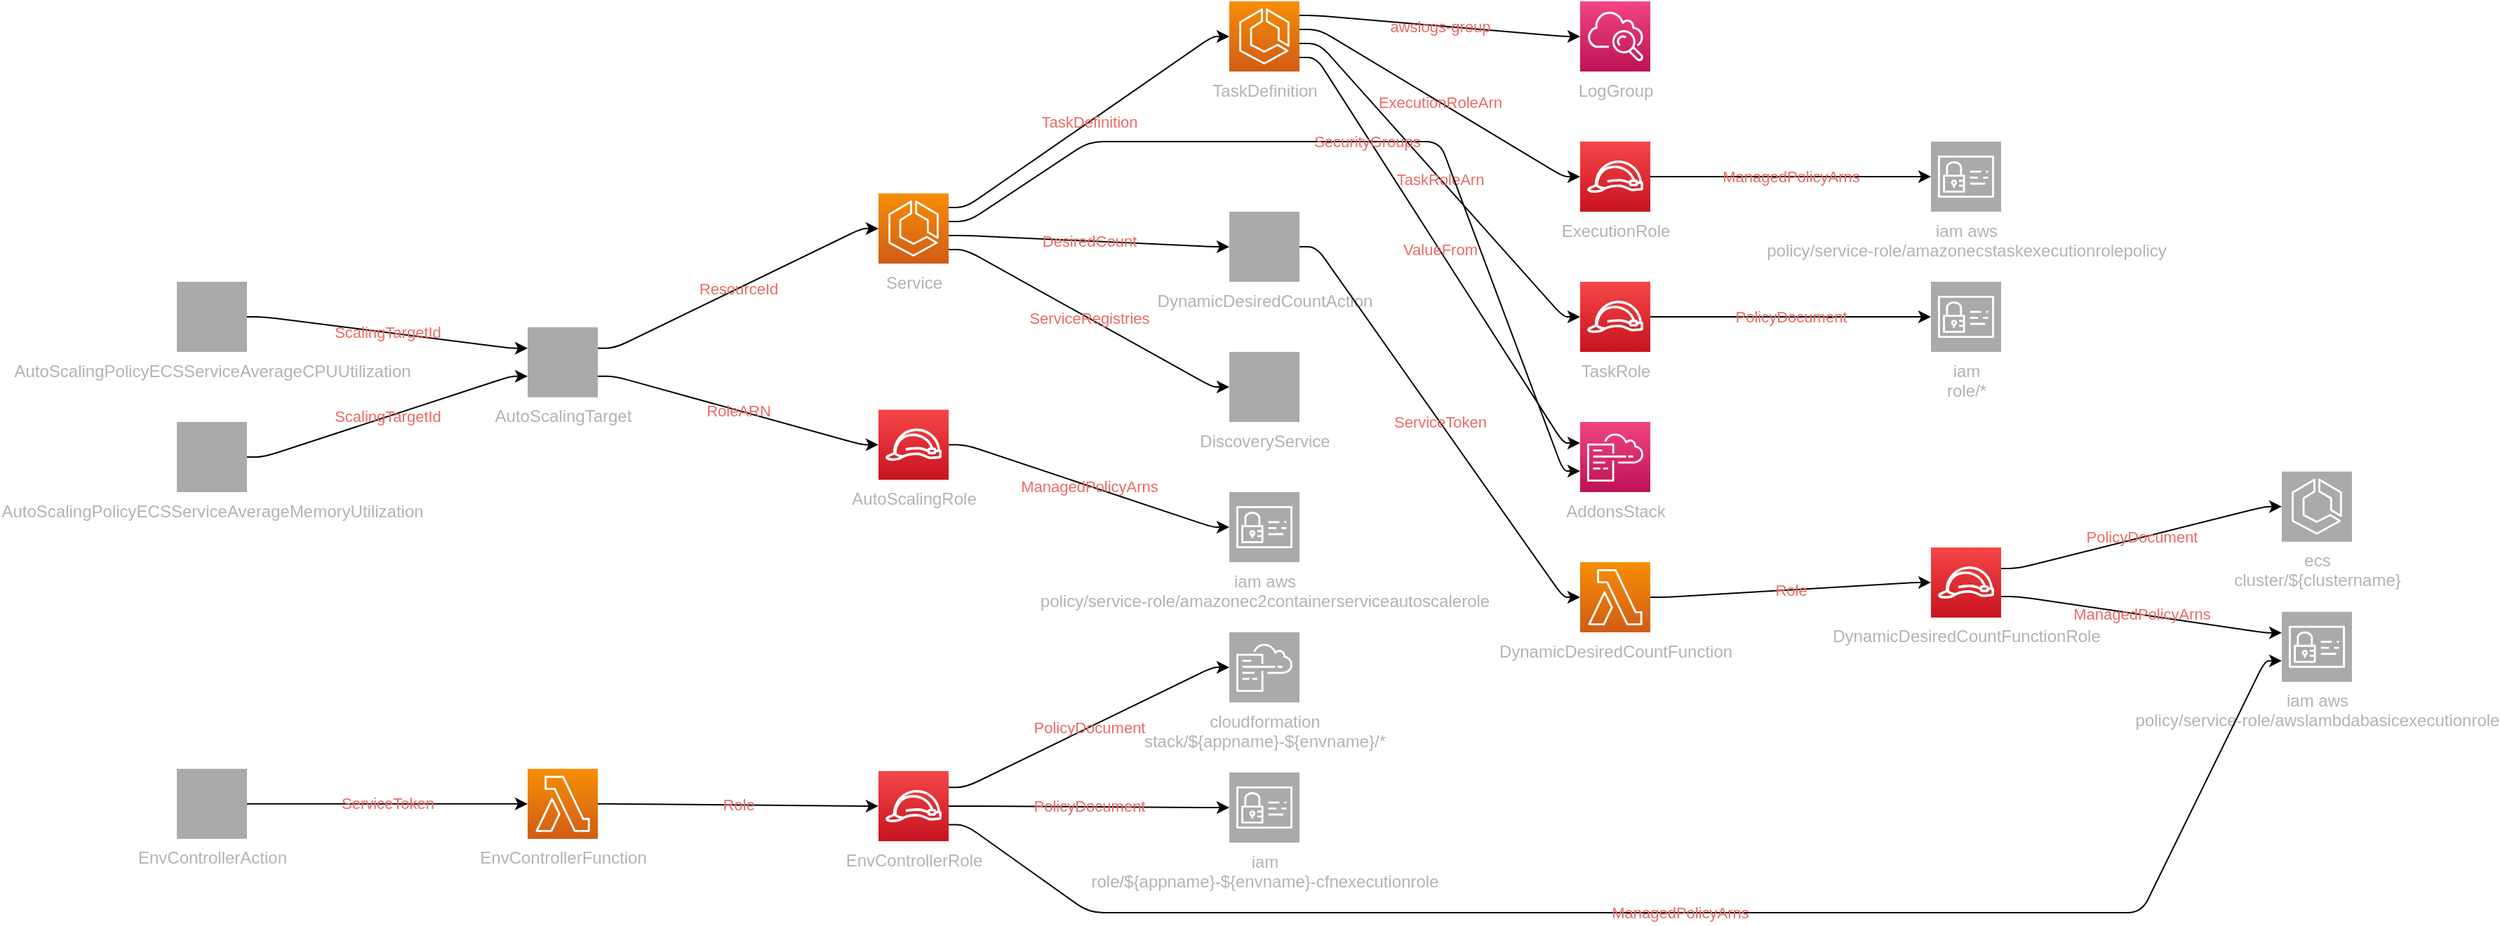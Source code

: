 <mxfile version="13.1.3" pages="2">
            <diagram id="diagramid" name="Diagram">
              <mxGraphModel><root><mxCell id="0"/><mxCell id="1" parent="0"/><mxCell id="2" value="LogGroup" style="outlineConnect=0;fontColor=#B3B3B3;gradientColor=#F34482;gradientDirection=north;fillColor=#BC1356;strokeColor=#ffffff;dashed=0;verticalLabelPosition=bottom;verticalAlign=top;align=center;html=1;fontSize=12;fontStyle=0;aspect=fixed;shape=mxgraph.aws4.resourceIcon;resIcon=mxgraph.aws4.cloudwatch;" vertex="1" parent="1"><mxGeometry x="1000" width="50" height="50" as="geometry"/></mxCell><mxCell id="3" value="TaskDefinition" style="outlineConnect=0;fontColor=#B3B3B3;gradientColor=#F78E04;gradientDirection=north;fillColor=#D05C17;strokeColor=#ffffff;dashed=0;verticalLabelPosition=bottom;verticalAlign=top;align=center;html=1;fontSize=12;fontStyle=0;aspect=fixed;shape=mxgraph.aws4.resourceIcon;resIcon=mxgraph.aws4.ecs;" vertex="1" parent="1"><mxGeometry x="750" width="50" height="50" as="geometry"/></mxCell><mxCell id="4" value="ExecutionRole" style="outlineConnect=0;fontColor=#B3B3B3;gradientColor=#F54749;gradientDirection=north;fillColor=#C7131F;strokeColor=#ffffff;dashed=0;verticalLabelPosition=bottom;verticalAlign=top;align=center;html=1;fontSize=12;fontStyle=0;aspect=fixed;shape=mxgraph.aws4.resourceIcon;resIcon=mxgraph.aws4.role;" vertex="1" parent="1"><mxGeometry x="1000" y="100" width="50" height="50" as="geometry"/></mxCell><mxCell id="5" value="TaskRole" style="outlineConnect=0;fontColor=#B3B3B3;gradientColor=#F54749;gradientDirection=north;fillColor=#C7131F;strokeColor=#ffffff;dashed=0;verticalLabelPosition=bottom;verticalAlign=top;align=center;html=1;fontSize=12;fontStyle=0;aspect=fixed;shape=mxgraph.aws4.resourceIcon;resIcon=mxgraph.aws4.role;" vertex="1" parent="1"><mxGeometry x="1000" y="200" width="50" height="50" as="geometry"/></mxCell><mxCell id="6" value="DiscoveryService" style="outlineConnect=0;fontColor=#B3B3B3;gradientColor=#aaaaaa;gradientDirection=north;fillColor=#aaaaaa;strokeColor=#ffffff;dashed=0;verticalLabelPosition=bottom;verticalAlign=top;align=center;html=1;fontSize=12;fontStyle=0;aspect=fixed;shape=mxgraph.aws4.resourceIcon;resIcon=mxgraph.aws4.servicediscovery;" vertex="1" parent="1"><mxGeometry x="750" y="250" width="50" height="50" as="geometry"/></mxCell><mxCell id="7" value="DynamicDesiredCountAction" style="outlineConnect=0;fontColor=#B3B3B3;gradientColor=#aaaaaa;gradientDirection=north;fillColor=#aaaaaa;strokeColor=#ffffff;dashed=0;verticalLabelPosition=bottom;verticalAlign=top;align=center;html=1;fontSize=12;fontStyle=0;aspect=fixed;shape=mxgraph.aws4.resourceIcon;resIcon=mxgraph.aws4.dynamicdesiredcountfunction;" vertex="1" parent="1"><mxGeometry x="750" y="150" width="50" height="50" as="geometry"/></mxCell><mxCell id="8" value="DynamicDesiredCountFunction" style="outlineConnect=0;fontColor=#B3B3B3;gradientColor=#F78E04;gradientDirection=north;fillColor=#D05C17;strokeColor=#ffffff;dashed=0;verticalLabelPosition=bottom;verticalAlign=top;align=center;html=1;fontSize=12;fontStyle=0;aspect=fixed;shape=mxgraph.aws4.resourceIcon;resIcon=mxgraph.aws4.lambda;" vertex="1" parent="1"><mxGeometry x="1000" y="400" width="50" height="50" as="geometry"/></mxCell><mxCell id="9" value="DynamicDesiredCountFunctionRole" style="outlineConnect=0;fontColor=#B3B3B3;gradientColor=#F54749;gradientDirection=north;fillColor=#C7131F;strokeColor=#ffffff;dashed=0;verticalLabelPosition=bottom;verticalAlign=top;align=center;html=1;fontSize=12;fontStyle=0;aspect=fixed;shape=mxgraph.aws4.resourceIcon;resIcon=mxgraph.aws4.role;" vertex="1" parent="1"><mxGeometry x="1250" y="389.468" width="50" height="50" as="geometry"/></mxCell><mxCell id="10" value="AutoScalingRole" style="outlineConnect=0;fontColor=#B3B3B3;gradientColor=#F54749;gradientDirection=north;fillColor=#C7131F;strokeColor=#ffffff;dashed=0;verticalLabelPosition=bottom;verticalAlign=top;align=center;html=1;fontSize=12;fontStyle=0;aspect=fixed;shape=mxgraph.aws4.resourceIcon;resIcon=mxgraph.aws4.role;" vertex="1" parent="1"><mxGeometry x="500" y="291.188" width="50" height="50" as="geometry"/></mxCell><mxCell id="11" value="AutoScalingTarget" style="outlineConnect=0;fontColor=#B3B3B3;gradientColor=#aaaaaa;gradientDirection=north;fillColor=#aaaaaa;strokeColor=#ffffff;dashed=0;verticalLabelPosition=bottom;verticalAlign=top;align=center;html=1;fontSize=12;fontStyle=0;aspect=fixed;shape=mxgraph.aws4.resourceIcon;resIcon=mxgraph.aws4.applicationautoscaling;" vertex="1" parent="1"><mxGeometry x="250" y="232.375" width="50" height="50" as="geometry"/></mxCell><mxCell id="12" value="AutoScalingPolicyECSServiceAverageCPUUtilization" style="outlineConnect=0;fontColor=#B3B3B3;gradientColor=#aaaaaa;gradientDirection=north;fillColor=#aaaaaa;strokeColor=#ffffff;dashed=0;verticalLabelPosition=bottom;verticalAlign=top;align=center;html=1;fontSize=12;fontStyle=0;aspect=fixed;shape=mxgraph.aws4.resourceIcon;resIcon=mxgraph.aws4.applicationautoscaling;" vertex="1" parent="1"><mxGeometry y="200" width="50" height="50" as="geometry"/></mxCell><mxCell id="13" value="AutoScalingPolicyECSServiceAverageMemoryUtilization" style="outlineConnect=0;fontColor=#B3B3B3;gradientColor=#aaaaaa;gradientDirection=north;fillColor=#aaaaaa;strokeColor=#ffffff;dashed=0;verticalLabelPosition=bottom;verticalAlign=top;align=center;html=1;fontSize=12;fontStyle=0;aspect=fixed;shape=mxgraph.aws4.resourceIcon;resIcon=mxgraph.aws4.applicationautoscaling;" vertex="1" parent="1"><mxGeometry y="300" width="50" height="50" as="geometry"/></mxCell><mxCell id="14" value="Service" style="outlineConnect=0;fontColor=#B3B3B3;gradientColor=#F78E04;gradientDirection=north;fillColor=#D05C17;strokeColor=#ffffff;dashed=0;verticalLabelPosition=bottom;verticalAlign=top;align=center;html=1;fontSize=12;fontStyle=0;aspect=fixed;shape=mxgraph.aws4.resourceIcon;resIcon=mxgraph.aws4.ecs;" vertex="1" parent="1"><mxGeometry x="500" y="137" width="50" height="50" as="geometry"/></mxCell><mxCell id="15" value="AddonsStack" style="outlineConnect=0;fontColor=#B3B3B3;gradientColor=#F34482;gradientDirection=north;fillColor=#BC1356;strokeColor=#ffffff;dashed=0;verticalLabelPosition=bottom;verticalAlign=top;align=center;html=1;fontSize=12;fontStyle=0;aspect=fixed;shape=mxgraph.aws4.resourceIcon;resIcon=mxgraph.aws4.cloudformation;" vertex="1" parent="1"><mxGeometry x="1000" y="300" width="50" height="50" as="geometry"/></mxCell><mxCell id="16" value="EnvControllerAction" style="outlineConnect=0;fontColor=#B3B3B3;gradientColor=#aaaaaa;gradientDirection=north;fillColor=#aaaaaa;strokeColor=#ffffff;dashed=0;verticalLabelPosition=bottom;verticalAlign=top;align=center;html=1;fontSize=12;fontStyle=0;aspect=fixed;shape=mxgraph.aws4.resourceIcon;resIcon=mxgraph.aws4.envcontrollerfunction;" vertex="1" parent="1"><mxGeometry y="547.392" width="50" height="50" as="geometry"/></mxCell><mxCell id="17" value="EnvControllerFunction" style="outlineConnect=0;fontColor=#B3B3B3;gradientColor=#F78E04;gradientDirection=north;fillColor=#D05C17;strokeColor=#ffffff;dashed=0;verticalLabelPosition=bottom;verticalAlign=top;align=center;html=1;fontSize=12;fontStyle=0;aspect=fixed;shape=mxgraph.aws4.resourceIcon;resIcon=mxgraph.aws4.lambda;" vertex="1" parent="1"><mxGeometry x="250" y="547.392" width="50" height="50" as="geometry"/></mxCell><mxCell id="18" value="EnvControllerRole" style="outlineConnect=0;fontColor=#B3B3B3;gradientColor=#F54749;gradientDirection=north;fillColor=#C7131F;strokeColor=#ffffff;dashed=0;verticalLabelPosition=bottom;verticalAlign=top;align=center;html=1;fontSize=12;fontStyle=0;aspect=fixed;shape=mxgraph.aws4.resourceIcon;resIcon=mxgraph.aws4.role;" vertex="1" parent="1"><mxGeometry x="500" y="548.957" width="50" height="50" as="geometry"/></mxCell><mxCell id="19" value="iam  aws&#xA;policy/service-role/amazonecstaskexecutionrolepolicy" style="outlineConnect=0;fontColor=#B3B3B3;gradientColor=#aaaaaa;gradientDirection=north;fillColor=#aaaaaa;strokeColor=#ffffff;dashed=0;verticalLabelPosition=bottom;verticalAlign=top;align=center;html=1;fontSize=12;fontStyle=0;aspect=fixed;shape=mxgraph.aws4.resourceIcon;resIcon=mxgraph.aws4.identity_and_access_management;" vertex="1" parent="1"><mxGeometry x="1250" y="100" width="50" height="50" as="geometry"/></mxCell><mxCell id="20" value="iam  &#xA;role/*" style="outlineConnect=0;fontColor=#B3B3B3;gradientColor=#aaaaaa;gradientDirection=north;fillColor=#aaaaaa;strokeColor=#ffffff;dashed=0;verticalLabelPosition=bottom;verticalAlign=top;align=center;html=1;fontSize=12;fontStyle=0;aspect=fixed;shape=mxgraph.aws4.resourceIcon;resIcon=mxgraph.aws4.identity_and_access_management;" vertex="1" parent="1"><mxGeometry x="1250" y="200" width="50" height="50" as="geometry"/></mxCell><mxCell id="21" value="iam  aws&#xA;policy/service-role/awslambdabasicexecutionrole" style="outlineConnect=0;fontColor=#B3B3B3;gradientColor=#aaaaaa;gradientDirection=north;fillColor=#aaaaaa;strokeColor=#ffffff;dashed=0;verticalLabelPosition=bottom;verticalAlign=top;align=center;html=1;fontSize=12;fontStyle=0;aspect=fixed;shape=mxgraph.aws4.resourceIcon;resIcon=mxgraph.aws4.identity_and_access_management;" vertex="1" parent="1"><mxGeometry x="1500" y="435.359" width="50" height="50" as="geometry"/></mxCell><mxCell id="22" value="ecs  &#xA;cluster/${clustername}" style="outlineConnect=0;fontColor=#B3B3B3;gradientColor=#aaaaaa;gradientDirection=north;fillColor=#aaaaaa;strokeColor=#ffffff;dashed=0;verticalLabelPosition=bottom;verticalAlign=top;align=center;html=1;fontSize=12;fontStyle=0;aspect=fixed;shape=mxgraph.aws4.resourceIcon;resIcon=mxgraph.aws4.ecs;" vertex="1" parent="1"><mxGeometry x="1500" y="335.359" width="50" height="50" as="geometry"/></mxCell><mxCell id="23" value="iam  aws&#xA;policy/service-role/amazonec2containerserviceautoscalerole" style="outlineConnect=0;fontColor=#B3B3B3;gradientColor=#aaaaaa;gradientDirection=north;fillColor=#aaaaaa;strokeColor=#ffffff;dashed=0;verticalLabelPosition=bottom;verticalAlign=top;align=center;html=1;fontSize=12;fontStyle=0;aspect=fixed;shape=mxgraph.aws4.resourceIcon;resIcon=mxgraph.aws4.identity_and_access_management;" vertex="1" parent="1"><mxGeometry x="750" y="350" width="50" height="50" as="geometry"/></mxCell><mxCell id="24" value="cloudformation  &#xA;stack/${appname}-${envname}/*" style="outlineConnect=0;fontColor=#B3B3B3;gradientColor=#aaaaaa;gradientDirection=north;fillColor=#aaaaaa;strokeColor=#ffffff;dashed=0;verticalLabelPosition=bottom;verticalAlign=top;align=center;html=1;fontSize=12;fontStyle=0;aspect=fixed;shape=mxgraph.aws4.resourceIcon;resIcon=mxgraph.aws4.cloudformation;" vertex="1" parent="1"><mxGeometry x="750" y="450" width="50" height="50" as="geometry"/></mxCell><mxCell id="25" value="iam  &#xA;role/${appname}-${envname}-cfnexecutionrole" style="outlineConnect=0;fontColor=#B3B3B3;gradientColor=#aaaaaa;gradientDirection=north;fillColor=#aaaaaa;strokeColor=#ffffff;dashed=0;verticalLabelPosition=bottom;verticalAlign=top;align=center;html=1;fontSize=12;fontStyle=0;aspect=fixed;shape=mxgraph.aws4.resourceIcon;resIcon=mxgraph.aws4.identity_and_access_management;" vertex="1" parent="1"><mxGeometry x="750" y="550" width="50" height="50" as="geometry"/></mxCell><mxCell id="LogGroup|TaskDefinition" value="awslogs-group" style="edgeStyle=orthogonalEdgeStyle;rounded=1;orthogonalLoop=1;jettySize=auto;html=1;labelBackgroundColor=none;fontColor=#EA6B66;noEdgeStyle=1;orthogonal=1;" edge="1" parent="1" source="3" target="2"><mxGeometry relative="1" as="geometry"><Array as="points"><mxPoint x="812" y="10"/><mxPoint x="988" y="25"/></Array></mxGeometry></mxCell><mxCell id="ExecutionRole|TaskDefinition" value="ExecutionRoleArn" style="edgeStyle=orthogonalEdgeStyle;rounded=1;orthogonalLoop=1;jettySize=auto;html=1;labelBackgroundColor=none;fontColor=#EA6B66;noEdgeStyle=1;orthogonal=1;" edge="1" parent="1" source="3" target="4"><mxGeometry relative="1" as="geometry"><Array as="points"><mxPoint x="814" y="20"/><mxPoint x="988" y="125"/></Array></mxGeometry></mxCell><mxCell id="TaskRole|TaskDefinition" value="TaskRoleArn" style="edgeStyle=orthogonalEdgeStyle;rounded=1;orthogonalLoop=1;jettySize=auto;html=1;labelBackgroundColor=none;fontColor=#EA6B66;noEdgeStyle=1;orthogonal=1;" edge="1" parent="1" source="3" target="5"><mxGeometry relative="1" as="geometry"><Array as="points"><mxPoint x="814" y="30"/><mxPoint x="988" y="225"/></Array></mxGeometry></mxCell><mxCell id="AddonsStack|TaskDefinition" value="ValueFrom" style="edgeStyle=orthogonalEdgeStyle;rounded=1;orthogonalLoop=1;jettySize=auto;html=1;labelBackgroundColor=none;fontColor=#EA6B66;noEdgeStyle=1;orthogonal=1;" edge="1" parent="1" source="3" target="15"><mxGeometry relative="1" as="geometry"><Array as="points"><mxPoint x="812" y="40"/><mxPoint x="988" y="315"/></Array></mxGeometry></mxCell><mxCell id="iam  aws&#xA;policy/service-role/amazonecstaskexecutionrolepolicy|ExecutionRole" value="ManagedPolicyArns" style="edgeStyle=orthogonalEdgeStyle;rounded=1;orthogonalLoop=1;jettySize=auto;html=1;labelBackgroundColor=none;fontColor=#EA6B66;noEdgeStyle=1;orthogonal=1;" edge="1" parent="1" source="4" target="19"><mxGeometry relative="1" as="geometry"><Array as="points"><mxPoint x="1062" y="125"/><mxPoint x="1238" y="125"/></Array></mxGeometry></mxCell><mxCell id="iam  &#xA;role/*|TaskRole" value="PolicyDocument" style="edgeStyle=orthogonalEdgeStyle;rounded=1;orthogonalLoop=1;jettySize=auto;html=1;labelBackgroundColor=none;fontColor=#EA6B66;noEdgeStyle=1;orthogonal=1;" edge="1" parent="1" source="5" target="20"><mxGeometry relative="1" as="geometry"><Array as="points"><mxPoint x="1062" y="225"/><mxPoint x="1238" y="225"/></Array></mxGeometry></mxCell><mxCell id="DynamicDesiredCountFunction|DynamicDesiredCountAction" value="ServiceToken" style="edgeStyle=orthogonalEdgeStyle;rounded=1;orthogonalLoop=1;jettySize=auto;html=1;labelBackgroundColor=none;fontColor=#EA6B66;noEdgeStyle=1;orthogonal=1;" edge="1" parent="1" source="7" target="8"><mxGeometry relative="1" as="geometry"><Array as="points"><mxPoint x="812" y="175"/><mxPoint x="988" y="425"/></Array></mxGeometry></mxCell><mxCell id="DynamicDesiredCountFunctionRole|DynamicDesiredCountFunction" value="Role" style="edgeStyle=orthogonalEdgeStyle;rounded=1;orthogonalLoop=1;jettySize=auto;html=1;labelBackgroundColor=none;fontColor=#EA6B66;noEdgeStyle=1;orthogonal=1;" edge="1" parent="1" source="8" target="9"><mxGeometry relative="1" as="geometry"><Array as="points"><mxPoint x="1062" y="425"/><mxPoint x="1238" y="414.468"/></Array></mxGeometry></mxCell><mxCell id="iam  aws&#xA;policy/service-role/awslambdabasicexecutionrole|DynamicDesiredCountFunctionRole" value="ManagedPolicyArns" style="edgeStyle=orthogonalEdgeStyle;rounded=1;orthogonalLoop=1;jettySize=auto;html=1;labelBackgroundColor=none;fontColor=#EA6B66;noEdgeStyle=1;orthogonal=1;" edge="1" parent="1" source="9" target="21"><mxGeometry relative="1" as="geometry"><Array as="points"><mxPoint x="1312" y="424.468"/><mxPoint x="1488" y="450.359"/></Array></mxGeometry></mxCell><mxCell id="ecs  &#xA;cluster/${clustername}|DynamicDesiredCountFunctionRole" value="PolicyDocument" style="edgeStyle=orthogonalEdgeStyle;rounded=1;orthogonalLoop=1;jettySize=auto;html=1;labelBackgroundColor=none;fontColor=#EA6B66;noEdgeStyle=1;orthogonal=1;" edge="1" parent="1" source="9" target="22"><mxGeometry relative="1" as="geometry"><Array as="points"><mxPoint x="1312" y="404.468"/><mxPoint x="1488" y="360.359"/></Array></mxGeometry></mxCell><mxCell id="iam  aws&#xA;policy/service-role/amazonec2containerserviceautoscalerole|AutoScalingRole" value="ManagedPolicyArns" style="edgeStyle=orthogonalEdgeStyle;rounded=1;orthogonalLoop=1;jettySize=auto;html=1;labelBackgroundColor=none;fontColor=#EA6B66;noEdgeStyle=1;orthogonal=1;" edge="1" parent="1" source="10" target="23"><mxGeometry relative="1" as="geometry"><Array as="points"><mxPoint x="562" y="316.188"/><mxPoint x="738" y="375"/></Array></mxGeometry></mxCell><mxCell id="Service|AutoScalingTarget" value="ResourceId" style="edgeStyle=orthogonalEdgeStyle;rounded=1;orthogonalLoop=1;jettySize=auto;html=1;labelBackgroundColor=none;fontColor=#EA6B66;noEdgeStyle=1;orthogonal=1;" edge="1" parent="1" source="11" target="14"><mxGeometry relative="1" as="geometry"><Array as="points"><mxPoint x="312" y="247.375"/><mxPoint x="488" y="162"/></Array></mxGeometry></mxCell><mxCell id="AutoScalingRole|AutoScalingTarget" value="RoleARN" style="edgeStyle=orthogonalEdgeStyle;rounded=1;orthogonalLoop=1;jettySize=auto;html=1;labelBackgroundColor=none;fontColor=#EA6B66;noEdgeStyle=1;orthogonal=1;" edge="1" parent="1" source="11" target="10"><mxGeometry relative="1" as="geometry"><Array as="points"><mxPoint x="312" y="267.375"/><mxPoint x="488" y="316.188"/></Array></mxGeometry></mxCell><mxCell id="AutoScalingTarget|AutoScalingPolicyECSServiceAverageCPUUtilization" value="ScalingTargetId" style="edgeStyle=orthogonalEdgeStyle;rounded=1;orthogonalLoop=1;jettySize=auto;html=1;labelBackgroundColor=none;fontColor=#EA6B66;noEdgeStyle=1;orthogonal=1;" edge="1" parent="1" source="12" target="11"><mxGeometry relative="1" as="geometry"><Array as="points"><mxPoint x="62" y="225"/><mxPoint x="238" y="247.375"/></Array></mxGeometry></mxCell><mxCell id="AutoScalingTarget|AutoScalingPolicyECSServiceAverageMemoryUtilization" value="ScalingTargetId" style="edgeStyle=orthogonalEdgeStyle;rounded=1;orthogonalLoop=1;jettySize=auto;html=1;labelBackgroundColor=none;fontColor=#EA6B66;noEdgeStyle=1;orthogonal=1;" edge="1" parent="1" source="13" target="11"><mxGeometry relative="1" as="geometry"><Array as="points"><mxPoint x="62" y="325"/><mxPoint x="238" y="267.375"/></Array></mxGeometry></mxCell><mxCell id="TaskDefinition|Service" value="TaskDefinition" style="edgeStyle=orthogonalEdgeStyle;rounded=1;orthogonalLoop=1;jettySize=auto;html=1;labelBackgroundColor=none;fontColor=#EA6B66;noEdgeStyle=1;orthogonal=1;" edge="1" parent="1" source="14" target="3"><mxGeometry relative="1" as="geometry"><Array as="points"><mxPoint x="562" y="147"/><mxPoint x="738" y="25"/></Array></mxGeometry></mxCell><mxCell id="DynamicDesiredCountAction|Service" value="DesiredCount" style="edgeStyle=orthogonalEdgeStyle;rounded=1;orthogonalLoop=1;jettySize=auto;html=1;labelBackgroundColor=none;fontColor=#EA6B66;noEdgeStyle=1;orthogonal=1;" edge="1" parent="1" source="14" target="7"><mxGeometry relative="1" as="geometry"><Array as="points"><mxPoint x="564" y="167"/><mxPoint x="738" y="175"/></Array></mxGeometry></mxCell><mxCell id="AddonsStack|Service" value="SecurityGroups" style="edgeStyle=orthogonalEdgeStyle;rounded=1;orthogonalLoop=1;jettySize=auto;html=1;labelBackgroundColor=none;fontColor=#EA6B66;noEdgeStyle=1;orthogonal=1;" edge="1" parent="1" source="14" target="15"><mxGeometry relative="1" as="geometry"><Array as="points"><mxPoint x="564" y="157"/><mxPoint x="650" y="100"/><mxPoint x="900" y="100"/><mxPoint x="988" y="335"/></Array></mxGeometry></mxCell><mxCell id="DiscoveryService|Service" value="ServiceRegistries" style="edgeStyle=orthogonalEdgeStyle;rounded=1;orthogonalLoop=1;jettySize=auto;html=1;labelBackgroundColor=none;fontColor=#EA6B66;noEdgeStyle=1;orthogonal=1;" edge="1" parent="1" source="14" target="6"><mxGeometry relative="1" as="geometry"><Array as="points"><mxPoint x="562" y="177"/><mxPoint x="738" y="275"/></Array></mxGeometry></mxCell><mxCell id="EnvControllerFunction|EnvControllerAction" value="ServiceToken" style="edgeStyle=orthogonalEdgeStyle;rounded=1;orthogonalLoop=1;jettySize=auto;html=1;labelBackgroundColor=none;fontColor=#EA6B66;noEdgeStyle=1;orthogonal=1;" edge="1" parent="1" source="16" target="17"><mxGeometry relative="1" as="geometry"><Array as="points"><mxPoint x="62" y="572.392"/><mxPoint x="238" y="572.392"/></Array></mxGeometry></mxCell><mxCell id="EnvControllerRole|EnvControllerFunction" value="Role" style="edgeStyle=orthogonalEdgeStyle;rounded=1;orthogonalLoop=1;jettySize=auto;html=1;labelBackgroundColor=none;fontColor=#EA6B66;noEdgeStyle=1;orthogonal=1;" edge="1" parent="1" source="17" target="18"><mxGeometry relative="1" as="geometry"><Array as="points"><mxPoint x="312" y="572.392"/><mxPoint x="488" y="573.957"/></Array></mxGeometry></mxCell><mxCell id="cloudformation  &#xA;stack/${appname}-${envname}/*|EnvControllerRole" value="PolicyDocument" style="edgeStyle=orthogonalEdgeStyle;rounded=1;orthogonalLoop=1;jettySize=auto;html=1;labelBackgroundColor=none;fontColor=#EA6B66;noEdgeStyle=1;orthogonal=1;" edge="1" parent="1" source="18" target="24"><mxGeometry relative="1" as="geometry"><Array as="points"><mxPoint x="562" y="560.624"/><mxPoint x="738" y="475"/></Array></mxGeometry></mxCell><mxCell id="iam  &#xA;role/${appname}-${envname}-cfnexecutionrole|EnvControllerRole" value="PolicyDocument" style="edgeStyle=orthogonalEdgeStyle;rounded=1;orthogonalLoop=1;jettySize=auto;html=1;labelBackgroundColor=none;fontColor=#EA6B66;noEdgeStyle=1;orthogonal=1;" edge="1" parent="1" source="18" target="25"><mxGeometry relative="1" as="geometry"><Array as="points"><mxPoint x="564" y="573.957"/><mxPoint x="738" y="575"/></Array></mxGeometry></mxCell><mxCell id="iam  aws&#xA;policy/service-role/awslambdabasicexecutionrole|EnvControllerRole" value="ManagedPolicyArns" style="edgeStyle=orthogonalEdgeStyle;rounded=1;orthogonalLoop=1;jettySize=auto;html=1;labelBackgroundColor=none;fontColor=#EA6B66;noEdgeStyle=1;orthogonal=1;" edge="1" parent="1" source="18" target="21"><mxGeometry relative="1" as="geometry"><Array as="points"><mxPoint x="562" y="587.29"/><mxPoint x="650" y="650"/><mxPoint x="900" y="650"/><mxPoint x="900" y="650"/><mxPoint x="1150" y="650"/><mxPoint x="1150" y="650"/><mxPoint x="1400" y="650"/><mxPoint x="1488" y="470.359"/></Array></mxGeometry></mxCell></root></mxGraphModel>
            </diagram>
          </mxfile>